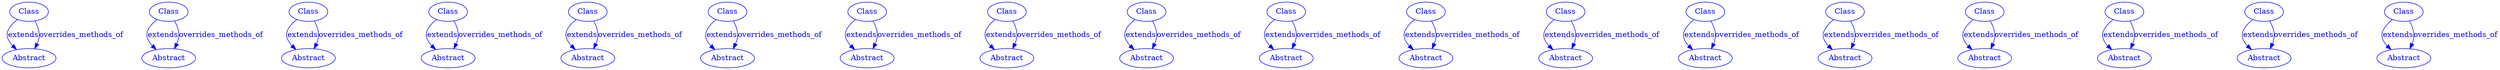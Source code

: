 
digraph SubdueGraph {
  14 [label="Abstract",color=blue,fontcolor=blue];
  222 [label="Class",color=blue,fontcolor=blue];
  222 -> 14 [label="extends",color=blue,fontcolor=blue];
  222 -> 14 [label="overrides_methods_of",color=blue,fontcolor=blue];
  35 [label="Abstract",color=blue,fontcolor=blue];
  119 [label="Class",color=blue,fontcolor=blue];
  119 -> 35 [label="extends",color=blue,fontcolor=blue];
  119 -> 35 [label="overrides_methods_of",color=blue,fontcolor=blue];
  65 [label="Abstract",color=blue,fontcolor=blue];
  97 [label="Class",color=blue,fontcolor=blue];
  97 -> 65 [label="extends",color=blue,fontcolor=blue];
  97 -> 65 [label="overrides_methods_of",color=blue,fontcolor=blue];
  155 [label="Abstract",color=blue,fontcolor=blue];
  199 [label="Class",color=blue,fontcolor=blue];
  199 -> 155 [label="extends",color=blue,fontcolor=blue];
  199 -> 155 [label="overrides_methods_of",color=blue,fontcolor=blue];
  156 [label="Abstract",color=blue,fontcolor=blue];
  200 [label="Class",color=blue,fontcolor=blue];
  200 -> 156 [label="extends",color=blue,fontcolor=blue];
  200 -> 156 [label="overrides_methods_of",color=blue,fontcolor=blue];
  191 [label="Class",color=blue,fontcolor=blue];
  209 [label="Abstract",color=blue,fontcolor=blue];
  191 -> 209 [label="extends",color=blue,fontcolor=blue];
  191 -> 209 [label="overrides_methods_of",color=blue,fontcolor=blue];
  99 [label="Class",color=blue,fontcolor=blue];
  219 [label="Abstract",color=blue,fontcolor=blue];
  99 -> 219 [label="extends",color=blue,fontcolor=blue];
  99 -> 219 [label="overrides_methods_of",color=blue,fontcolor=blue];
  264 [label="Abstract",color=blue,fontcolor=blue];
  474 [label="Class",color=blue,fontcolor=blue];
  474 -> 264 [label="extends",color=blue,fontcolor=blue];
  474 -> 264 [label="overrides_methods_of",color=blue,fontcolor=blue];
  37 [label="Class",color=blue,fontcolor=blue];
  267 [label="Abstract",color=blue,fontcolor=blue];
  37 -> 267 [label="extends",color=blue,fontcolor=blue];
  37 -> 267 [label="overrides_methods_of",color=blue,fontcolor=blue];
  27 [label="Class",color=blue,fontcolor=blue];
  284 [label="Abstract",color=blue,fontcolor=blue];
  27 -> 284 [label="extends",color=blue,fontcolor=blue];
  27 -> 284 [label="overrides_methods_of",color=blue,fontcolor=blue];
  28 [label="Class",color=blue,fontcolor=blue];
  293 [label="Abstract",color=blue,fontcolor=blue];
  28 -> 293 [label="extends",color=blue,fontcolor=blue];
  28 -> 293 [label="overrides_methods_of",color=blue,fontcolor=blue];
  306 [label="Abstract",color=blue,fontcolor=blue];
  339 [label="Class",color=blue,fontcolor=blue];
  339 -> 306 [label="extends",color=blue,fontcolor=blue];
  339 -> 306 [label="overrides_methods_of",color=blue,fontcolor=blue];
  46 [label="Class",color=blue,fontcolor=blue];
  366 [label="Abstract",color=blue,fontcolor=blue];
  46 -> 366 [label="extends",color=blue,fontcolor=blue];
  46 -> 366 [label="overrides_methods_of",color=blue,fontcolor=blue];
  346 [label="Class",color=blue,fontcolor=blue];
  407 [label="Abstract",color=blue,fontcolor=blue];
  346 -> 407 [label="extends",color=blue,fontcolor=blue];
  346 -> 407 [label="overrides_methods_of",color=blue,fontcolor=blue];
  239 [label="Class",color=blue,fontcolor=blue];
  439 [label="Abstract",color=blue,fontcolor=blue];
  239 -> 439 [label="extends",color=blue,fontcolor=blue];
  239 -> 439 [label="overrides_methods_of",color=blue,fontcolor=blue];
  22 [label="Class",color=blue,fontcolor=blue];
  442 [label="Abstract",color=blue,fontcolor=blue];
  22 -> 442 [label="extends",color=blue,fontcolor=blue];
  22 -> 442 [label="overrides_methods_of",color=blue,fontcolor=blue];
  259 [label="Class",color=blue,fontcolor=blue];
  463 [label="Abstract",color=blue,fontcolor=blue];
  259 -> 463 [label="extends",color=blue,fontcolor=blue];
  259 -> 463 [label="overrides_methods_of",color=blue,fontcolor=blue];
  70 [label="Class",color=blue,fontcolor=blue];
  467 [label="Abstract",color=blue,fontcolor=blue];
  70 -> 467 [label="extends",color=blue,fontcolor=blue];
  70 -> 467 [label="overrides_methods_of",color=blue,fontcolor=blue];
}
